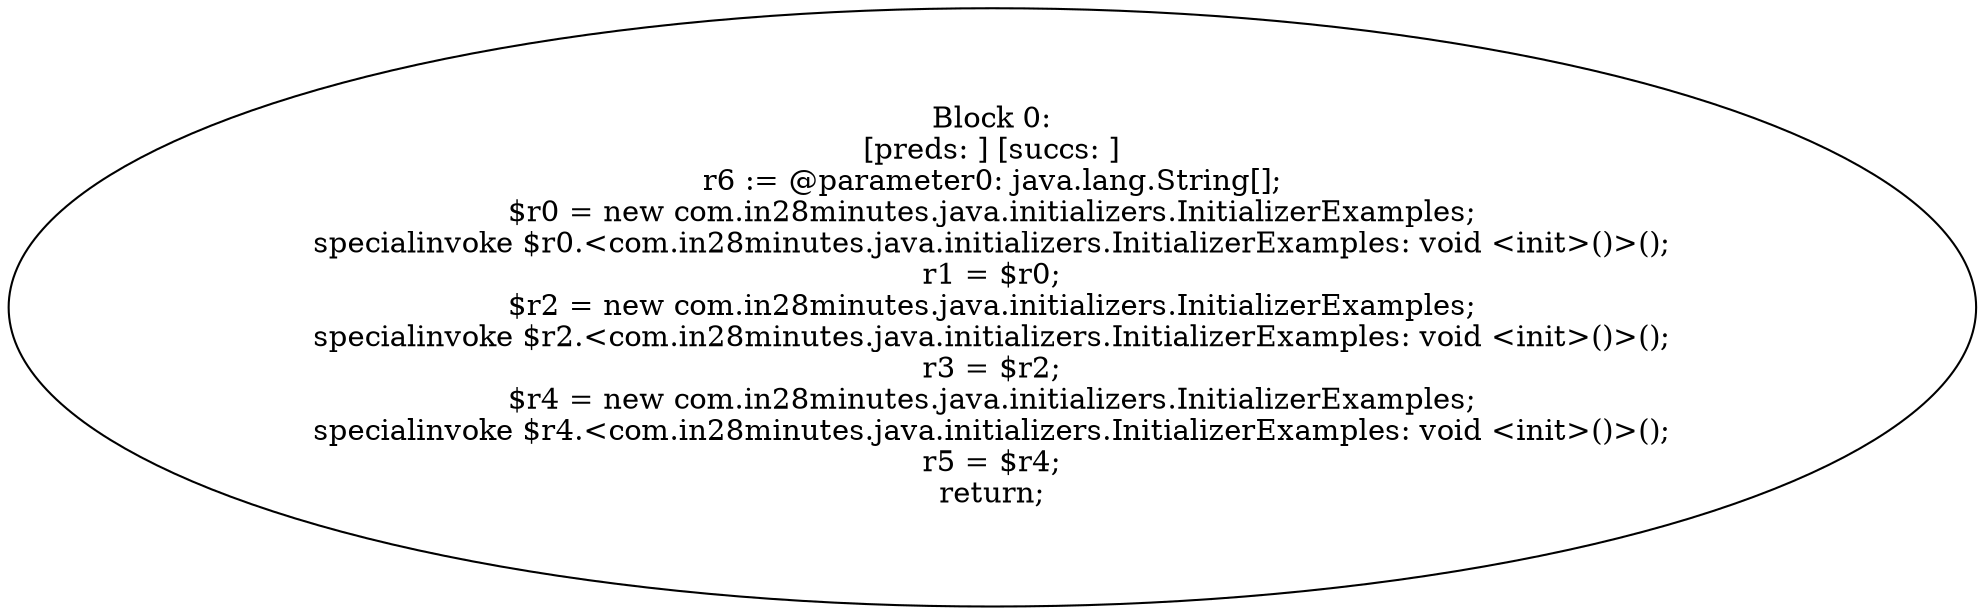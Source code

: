digraph "unitGraph" {
    "Block 0:
[preds: ] [succs: ]
r6 := @parameter0: java.lang.String[];
$r0 = new com.in28minutes.java.initializers.InitializerExamples;
specialinvoke $r0.<com.in28minutes.java.initializers.InitializerExamples: void <init>()>();
r1 = $r0;
$r2 = new com.in28minutes.java.initializers.InitializerExamples;
specialinvoke $r2.<com.in28minutes.java.initializers.InitializerExamples: void <init>()>();
r3 = $r2;
$r4 = new com.in28minutes.java.initializers.InitializerExamples;
specialinvoke $r4.<com.in28minutes.java.initializers.InitializerExamples: void <init>()>();
r5 = $r4;
return;
"
}
